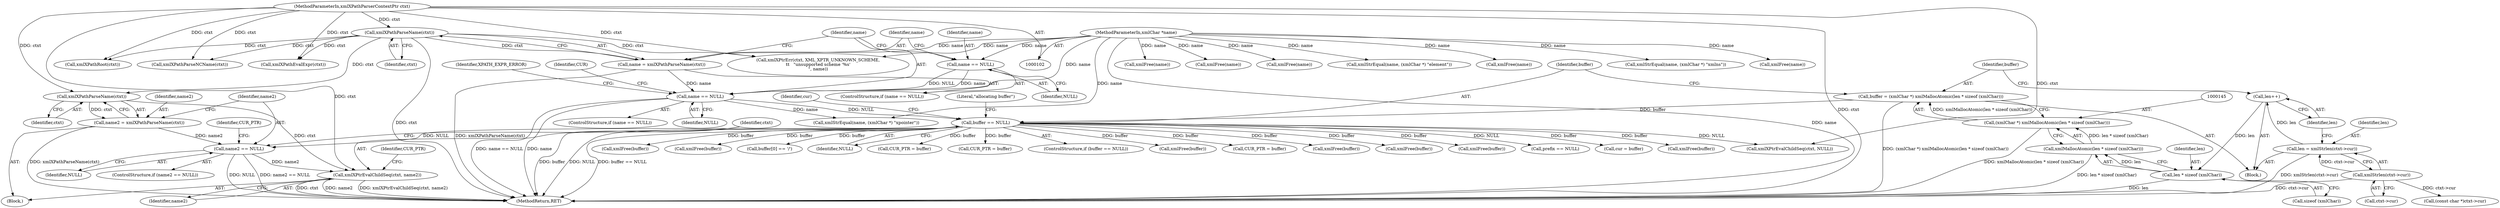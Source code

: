 digraph "0_Chrome_4c46d7a5b0af9b7d320e709291b270ab7cf07e83@pointer" {
"1000327" [label="(Call,xmlXPtrEvalChildSeq(ctxt, name2))"];
"1000313" [label="(Call,xmlXPathParseName(ctxt))"];
"1000116" [label="(Call,xmlXPathParseName(ctxt))"];
"1000103" [label="(MethodParameterIn,xmlXPathParserContextPtr ctxt)"];
"1000316" [label="(Call,name2 == NULL)"];
"1000311" [label="(Call,name2 = xmlXPathParseName(ctxt))"];
"1000152" [label="(Call,buffer == NULL)"];
"1000142" [label="(Call,buffer = (xmlChar *) xmlMallocAtomic(len * sizeof (xmlChar)))"];
"1000144" [label="(Call,(xmlChar *) xmlMallocAtomic(len * sizeof (xmlChar)))"];
"1000146" [label="(Call,xmlMallocAtomic(len * sizeof (xmlChar)))"];
"1000147" [label="(Call,len * sizeof (xmlChar))"];
"1000140" [label="(Call,len++)"];
"1000134" [label="(Call,len = xmlStrlen(ctxt->cur))"];
"1000136" [label="(Call,xmlStrlen(ctxt->cur))"];
"1000119" [label="(Call,name == NULL)"];
"1000114" [label="(Call,name = xmlXPathParseName(ctxt))"];
"1000104" [label="(MethodParameterIn,xmlChar *name)"];
"1000111" [label="(Call,name == NULL)"];
"1000312" [label="(Identifier,name2)"];
"1000120" [label="(Identifier,name)"];
"1000137" [label="(Call,ctxt->cur)"];
"1000318" [label="(Identifier,NULL)"];
"1000316" [label="(Call,name2 == NULL)"];
"1000283" [label="(Call,xmlStrEqual(name, (xmlChar *) \"element\"))"];
"1000149" [label="(Call,sizeof (xmlChar))"];
"1000141" [label="(Identifier,len)"];
"1000151" [label="(ControlStructure,if (buffer == NULL))"];
"1000121" [label="(Identifier,NULL)"];
"1000160" [label="(Identifier,cur)"];
"1000153" [label="(Identifier,buffer)"];
"1000146" [label="(Call,xmlMallocAtomic(len * sizeof (xmlChar)))"];
"1000147" [label="(Call,len * sizeof (xmlChar))"];
"1000126" [label="(Identifier,CUR)"];
"1000362" [label="(Call,xmlFree(name))"];
"1000323" [label="(Call,xmlFree(buffer))"];
"1000294" [label="(Call,CUR_PTR = buffer)"];
"1000306" [label="(Call,xmlXPtrEvalChildSeq(ctxt, NULL))"];
"1000329" [label="(Identifier,name2)"];
"1000327" [label="(Call,xmlXPtrEvalChildSeq(ctxt, name2))"];
"1000446" [label="(MethodReturn,RET)"];
"1000353" [label="(Call,xmlXPathParseNCName(ctxt))"];
"1000317" [label="(Identifier,name2)"];
"1000152" [label="(Call,buffer == NULL)"];
"1000442" [label="(Call,xmlFree(buffer))"];
"1000276" [label="(Call,xmlXPathEvalExpr(ctxt))"];
"1000118" [label="(ControlStructure,if (name == NULL))"];
"1000119" [label="(Call,name == NULL)"];
"1000311" [label="(Call,name2 = xmlXPathParseName(ctxt))"];
"1000304" [label="(Call,xmlXPathRoot(ctxt))"];
"1000157" [label="(Literal,\"allocating buffer\")"];
"1000231" [label="(Call,xmlFree(buffer))"];
"1000374" [label="(Call,xmlFree(buffer))"];
"1000112" [label="(Identifier,name)"];
"1000356" [label="(Call,prefix == NULL)"];
"1000105" [label="(Block,)"];
"1000114" [label="(Call,name = xmlXPathParseName(ctxt))"];
"1000159" [label="(Call,cur = buffer)"];
"1000335" [label="(Call,xmlStrEqual(name, (xmlChar *) \"xmlns\"))"];
"1000313" [label="(Call,xmlXPathParseName(ctxt))"];
"1000143" [label="(Identifier,buffer)"];
"1000360" [label="(Call,xmlFree(buffer))"];
"1000115" [label="(Identifier,name)"];
"1000310" [label="(Block,)"];
"1000136" [label="(Call,xmlStrlen(ctxt->cur))"];
"1000418" [label="(Call,xmlFree(name))"];
"1000331" [label="(Identifier,CUR_PTR)"];
"1000444" [label="(Call,xmlFree(name))"];
"1000104" [label="(MethodParameterIn,xmlChar *name)"];
"1000397" [label="(Call,xmlFree(buffer))"];
"1000416" [label="(Call,xmlFree(buffer))"];
"1000148" [label="(Identifier,len)"];
"1000116" [label="(Call,xmlXPathParseName(ctxt))"];
"1000123" [label="(Identifier,XPATH_EXPR_ERROR)"];
"1000437" [label="(Call,xmlXPtrErr(ctxt, XML_XPTR_UNKNOWN_SCHEME,\n\t\t   \"unsupported scheme '%s'\n\", name))"];
"1000328" [label="(Identifier,ctxt)"];
"1000376" [label="(Call,xmlFree(name))"];
"1000298" [label="(Call,buffer[0] == '/')"];
"1000111" [label="(Call,name == NULL)"];
"1000134" [label="(Call,len = xmlStrlen(ctxt->cur))"];
"1000113" [label="(Identifier,NULL)"];
"1000385" [label="(Call,(const char *)ctxt->cur)"];
"1000315" [label="(ControlStructure,if (name2 == NULL))"];
"1000314" [label="(Identifier,ctxt)"];
"1000321" [label="(Identifier,CUR_PTR)"];
"1000154" [label="(Identifier,NULL)"];
"1000246" [label="(Call,CUR_PTR = buffer)"];
"1000348" [label="(Call,CUR_PTR = buffer)"];
"1000103" [label="(MethodParameterIn,xmlXPathParserContextPtr ctxt)"];
"1000142" [label="(Call,buffer = (xmlChar *) xmlMallocAtomic(len * sizeof (xmlChar)))"];
"1000140" [label="(Call,len++)"];
"1000135" [label="(Identifier,len)"];
"1000236" [label="(Call,xmlStrEqual(name, (xmlChar *) \"xpointer\"))"];
"1000117" [label="(Identifier,ctxt)"];
"1000144" [label="(Call,(xmlChar *) xmlMallocAtomic(len * sizeof (xmlChar)))"];
"1000399" [label="(Call,xmlFree(name))"];
"1000110" [label="(ControlStructure,if (name == NULL))"];
"1000327" -> "1000310"  [label="AST: "];
"1000327" -> "1000329"  [label="CFG: "];
"1000328" -> "1000327"  [label="AST: "];
"1000329" -> "1000327"  [label="AST: "];
"1000331" -> "1000327"  [label="CFG: "];
"1000327" -> "1000446"  [label="DDG: ctxt"];
"1000327" -> "1000446"  [label="DDG: name2"];
"1000327" -> "1000446"  [label="DDG: xmlXPtrEvalChildSeq(ctxt, name2)"];
"1000313" -> "1000327"  [label="DDG: ctxt"];
"1000103" -> "1000327"  [label="DDG: ctxt"];
"1000316" -> "1000327"  [label="DDG: name2"];
"1000313" -> "1000311"  [label="AST: "];
"1000313" -> "1000314"  [label="CFG: "];
"1000314" -> "1000313"  [label="AST: "];
"1000311" -> "1000313"  [label="CFG: "];
"1000313" -> "1000311"  [label="DDG: ctxt"];
"1000116" -> "1000313"  [label="DDG: ctxt"];
"1000103" -> "1000313"  [label="DDG: ctxt"];
"1000116" -> "1000114"  [label="AST: "];
"1000116" -> "1000117"  [label="CFG: "];
"1000117" -> "1000116"  [label="AST: "];
"1000114" -> "1000116"  [label="CFG: "];
"1000116" -> "1000446"  [label="DDG: ctxt"];
"1000116" -> "1000114"  [label="DDG: ctxt"];
"1000103" -> "1000116"  [label="DDG: ctxt"];
"1000116" -> "1000276"  [label="DDG: ctxt"];
"1000116" -> "1000304"  [label="DDG: ctxt"];
"1000116" -> "1000353"  [label="DDG: ctxt"];
"1000116" -> "1000437"  [label="DDG: ctxt"];
"1000103" -> "1000102"  [label="AST: "];
"1000103" -> "1000446"  [label="DDG: ctxt"];
"1000103" -> "1000276"  [label="DDG: ctxt"];
"1000103" -> "1000304"  [label="DDG: ctxt"];
"1000103" -> "1000306"  [label="DDG: ctxt"];
"1000103" -> "1000353"  [label="DDG: ctxt"];
"1000103" -> "1000437"  [label="DDG: ctxt"];
"1000316" -> "1000315"  [label="AST: "];
"1000316" -> "1000318"  [label="CFG: "];
"1000317" -> "1000316"  [label="AST: "];
"1000318" -> "1000316"  [label="AST: "];
"1000321" -> "1000316"  [label="CFG: "];
"1000328" -> "1000316"  [label="CFG: "];
"1000316" -> "1000446"  [label="DDG: NULL"];
"1000316" -> "1000446"  [label="DDG: name2 == NULL"];
"1000311" -> "1000316"  [label="DDG: name2"];
"1000152" -> "1000316"  [label="DDG: NULL"];
"1000311" -> "1000310"  [label="AST: "];
"1000312" -> "1000311"  [label="AST: "];
"1000317" -> "1000311"  [label="CFG: "];
"1000311" -> "1000446"  [label="DDG: xmlXPathParseName(ctxt)"];
"1000152" -> "1000151"  [label="AST: "];
"1000152" -> "1000154"  [label="CFG: "];
"1000153" -> "1000152"  [label="AST: "];
"1000154" -> "1000152"  [label="AST: "];
"1000157" -> "1000152"  [label="CFG: "];
"1000160" -> "1000152"  [label="CFG: "];
"1000152" -> "1000446"  [label="DDG: buffer == NULL"];
"1000152" -> "1000446"  [label="DDG: buffer"];
"1000152" -> "1000446"  [label="DDG: NULL"];
"1000142" -> "1000152"  [label="DDG: buffer"];
"1000119" -> "1000152"  [label="DDG: NULL"];
"1000152" -> "1000159"  [label="DDG: buffer"];
"1000152" -> "1000231"  [label="DDG: buffer"];
"1000152" -> "1000246"  [label="DDG: buffer"];
"1000152" -> "1000294"  [label="DDG: buffer"];
"1000152" -> "1000298"  [label="DDG: buffer"];
"1000152" -> "1000306"  [label="DDG: NULL"];
"1000152" -> "1000323"  [label="DDG: buffer"];
"1000152" -> "1000348"  [label="DDG: buffer"];
"1000152" -> "1000356"  [label="DDG: NULL"];
"1000152" -> "1000360"  [label="DDG: buffer"];
"1000152" -> "1000374"  [label="DDG: buffer"];
"1000152" -> "1000397"  [label="DDG: buffer"];
"1000152" -> "1000416"  [label="DDG: buffer"];
"1000152" -> "1000442"  [label="DDG: buffer"];
"1000142" -> "1000105"  [label="AST: "];
"1000142" -> "1000144"  [label="CFG: "];
"1000143" -> "1000142"  [label="AST: "];
"1000144" -> "1000142"  [label="AST: "];
"1000153" -> "1000142"  [label="CFG: "];
"1000142" -> "1000446"  [label="DDG: (xmlChar *) xmlMallocAtomic(len * sizeof (xmlChar))"];
"1000144" -> "1000142"  [label="DDG: xmlMallocAtomic(len * sizeof (xmlChar))"];
"1000144" -> "1000146"  [label="CFG: "];
"1000145" -> "1000144"  [label="AST: "];
"1000146" -> "1000144"  [label="AST: "];
"1000144" -> "1000446"  [label="DDG: xmlMallocAtomic(len * sizeof (xmlChar))"];
"1000146" -> "1000144"  [label="DDG: len * sizeof (xmlChar)"];
"1000146" -> "1000147"  [label="CFG: "];
"1000147" -> "1000146"  [label="AST: "];
"1000146" -> "1000446"  [label="DDG: len * sizeof (xmlChar)"];
"1000147" -> "1000146"  [label="DDG: len"];
"1000147" -> "1000149"  [label="CFG: "];
"1000148" -> "1000147"  [label="AST: "];
"1000149" -> "1000147"  [label="AST: "];
"1000147" -> "1000446"  [label="DDG: len"];
"1000140" -> "1000147"  [label="DDG: len"];
"1000140" -> "1000105"  [label="AST: "];
"1000140" -> "1000141"  [label="CFG: "];
"1000141" -> "1000140"  [label="AST: "];
"1000143" -> "1000140"  [label="CFG: "];
"1000134" -> "1000140"  [label="DDG: len"];
"1000134" -> "1000105"  [label="AST: "];
"1000134" -> "1000136"  [label="CFG: "];
"1000135" -> "1000134"  [label="AST: "];
"1000136" -> "1000134"  [label="AST: "];
"1000141" -> "1000134"  [label="CFG: "];
"1000134" -> "1000446"  [label="DDG: xmlStrlen(ctxt->cur)"];
"1000136" -> "1000134"  [label="DDG: ctxt->cur"];
"1000136" -> "1000137"  [label="CFG: "];
"1000137" -> "1000136"  [label="AST: "];
"1000136" -> "1000446"  [label="DDG: ctxt->cur"];
"1000136" -> "1000385"  [label="DDG: ctxt->cur"];
"1000119" -> "1000118"  [label="AST: "];
"1000119" -> "1000121"  [label="CFG: "];
"1000120" -> "1000119"  [label="AST: "];
"1000121" -> "1000119"  [label="AST: "];
"1000123" -> "1000119"  [label="CFG: "];
"1000126" -> "1000119"  [label="CFG: "];
"1000119" -> "1000446"  [label="DDG: name"];
"1000119" -> "1000446"  [label="DDG: name == NULL"];
"1000114" -> "1000119"  [label="DDG: name"];
"1000111" -> "1000119"  [label="DDG: name"];
"1000111" -> "1000119"  [label="DDG: NULL"];
"1000104" -> "1000119"  [label="DDG: name"];
"1000119" -> "1000236"  [label="DDG: name"];
"1000114" -> "1000110"  [label="AST: "];
"1000115" -> "1000114"  [label="AST: "];
"1000120" -> "1000114"  [label="CFG: "];
"1000114" -> "1000446"  [label="DDG: xmlXPathParseName(ctxt)"];
"1000104" -> "1000114"  [label="DDG: name"];
"1000104" -> "1000102"  [label="AST: "];
"1000104" -> "1000446"  [label="DDG: name"];
"1000104" -> "1000111"  [label="DDG: name"];
"1000104" -> "1000236"  [label="DDG: name"];
"1000104" -> "1000283"  [label="DDG: name"];
"1000104" -> "1000335"  [label="DDG: name"];
"1000104" -> "1000362"  [label="DDG: name"];
"1000104" -> "1000376"  [label="DDG: name"];
"1000104" -> "1000399"  [label="DDG: name"];
"1000104" -> "1000418"  [label="DDG: name"];
"1000104" -> "1000437"  [label="DDG: name"];
"1000104" -> "1000444"  [label="DDG: name"];
"1000111" -> "1000110"  [label="AST: "];
"1000111" -> "1000113"  [label="CFG: "];
"1000112" -> "1000111"  [label="AST: "];
"1000113" -> "1000111"  [label="AST: "];
"1000115" -> "1000111"  [label="CFG: "];
"1000120" -> "1000111"  [label="CFG: "];
}
